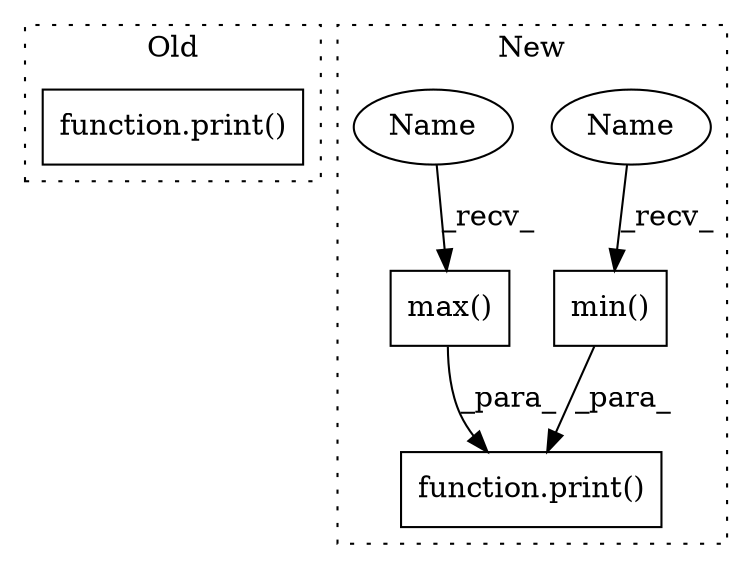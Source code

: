 digraph G {
subgraph cluster0 {
1 [label="function.print()" a="75" s="1751,1759" l="6,1" shape="box"];
label = "Old";
style="dotted";
}
subgraph cluster1 {
2 [label="min()" a="75" s="1824,1836" l="7,1" shape="box"];
3 [label="function.print()" a="75" s="1818,1852" l="6,1" shape="box"];
4 [label="max()" a="75" s="1839,1851" l="7,1" shape="box"];
5 [label="Name" a="87" s="1824" l="2" shape="ellipse"];
6 [label="Name" a="87" s="1839" l="2" shape="ellipse"];
label = "New";
style="dotted";
}
2 -> 3 [label="_para_"];
4 -> 3 [label="_para_"];
5 -> 2 [label="_recv_"];
6 -> 4 [label="_recv_"];
}